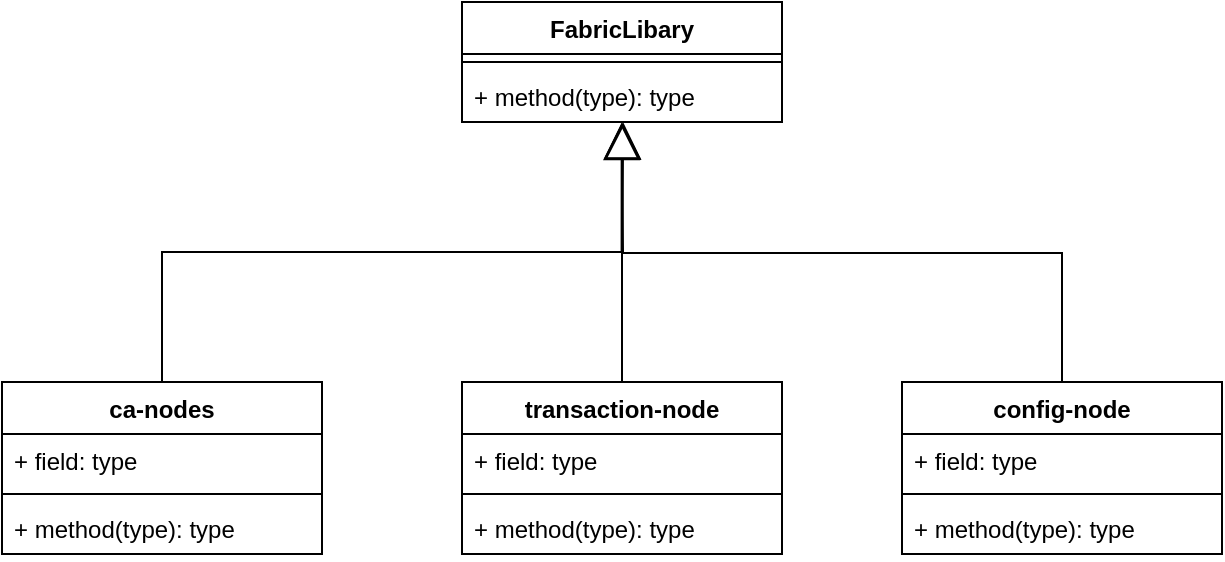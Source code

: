 <mxfile version="15.4.0" type="device"><diagram id="C5RBs43oDa-KdzZeNtuy" name="Page-1"><mxGraphModel dx="1186" dy="599" grid="1" gridSize="10" guides="1" tooltips="1" connect="1" arrows="1" fold="1" page="1" pageScale="1" pageWidth="827" pageHeight="1169" math="0" shadow="0"><root><mxCell id="WIyWlLk6GJQsqaUBKTNV-0"/><mxCell id="WIyWlLk6GJQsqaUBKTNV-1" parent="WIyWlLk6GJQsqaUBKTNV-0"/><mxCell id="Y4llIalH5N3u4bYJ7yap-0" value="FabricLibary" style="swimlane;fontStyle=1;align=center;verticalAlign=top;childLayout=stackLayout;horizontal=1;startSize=26;horizontalStack=0;resizeParent=1;resizeParentMax=0;resizeLast=0;collapsible=1;marginBottom=0;" vertex="1" parent="WIyWlLk6GJQsqaUBKTNV-1"><mxGeometry x="310" y="90" width="160" height="60" as="geometry"/></mxCell><mxCell id="Y4llIalH5N3u4bYJ7yap-2" value="" style="line;strokeWidth=1;fillColor=none;align=left;verticalAlign=middle;spacingTop=-1;spacingLeft=3;spacingRight=3;rotatable=0;labelPosition=right;points=[];portConstraint=eastwest;" vertex="1" parent="Y4llIalH5N3u4bYJ7yap-0"><mxGeometry y="26" width="160" height="8" as="geometry"/></mxCell><mxCell id="Y4llIalH5N3u4bYJ7yap-3" value="+ method(type): type" style="text;strokeColor=none;fillColor=none;align=left;verticalAlign=top;spacingLeft=4;spacingRight=4;overflow=hidden;rotatable=0;points=[[0,0.5],[1,0.5]];portConstraint=eastwest;" vertex="1" parent="Y4llIalH5N3u4bYJ7yap-0"><mxGeometry y="34" width="160" height="26" as="geometry"/></mxCell><mxCell id="Y4llIalH5N3u4bYJ7yap-4" value="ca-nodes" style="swimlane;fontStyle=1;align=center;verticalAlign=top;childLayout=stackLayout;horizontal=1;startSize=26;horizontalStack=0;resizeParent=1;resizeParentMax=0;resizeLast=0;collapsible=1;marginBottom=0;" vertex="1" parent="WIyWlLk6GJQsqaUBKTNV-1"><mxGeometry x="80" y="280" width="160" height="86" as="geometry"/></mxCell><mxCell id="Y4llIalH5N3u4bYJ7yap-5" value="+ field: type" style="text;strokeColor=none;fillColor=none;align=left;verticalAlign=top;spacingLeft=4;spacingRight=4;overflow=hidden;rotatable=0;points=[[0,0.5],[1,0.5]];portConstraint=eastwest;" vertex="1" parent="Y4llIalH5N3u4bYJ7yap-4"><mxGeometry y="26" width="160" height="26" as="geometry"/></mxCell><mxCell id="Y4llIalH5N3u4bYJ7yap-6" value="" style="line;strokeWidth=1;fillColor=none;align=left;verticalAlign=middle;spacingTop=-1;spacingLeft=3;spacingRight=3;rotatable=0;labelPosition=right;points=[];portConstraint=eastwest;" vertex="1" parent="Y4llIalH5N3u4bYJ7yap-4"><mxGeometry y="52" width="160" height="8" as="geometry"/></mxCell><mxCell id="Y4llIalH5N3u4bYJ7yap-7" value="+ method(type): type" style="text;strokeColor=none;fillColor=none;align=left;verticalAlign=top;spacingLeft=4;spacingRight=4;overflow=hidden;rotatable=0;points=[[0,0.5],[1,0.5]];portConstraint=eastwest;" vertex="1" parent="Y4llIalH5N3u4bYJ7yap-4"><mxGeometry y="60" width="160" height="26" as="geometry"/></mxCell><mxCell id="Y4llIalH5N3u4bYJ7yap-13" value="transaction-node" style="swimlane;fontStyle=1;align=center;verticalAlign=top;childLayout=stackLayout;horizontal=1;startSize=26;horizontalStack=0;resizeParent=1;resizeParentMax=0;resizeLast=0;collapsible=1;marginBottom=0;" vertex="1" parent="WIyWlLk6GJQsqaUBKTNV-1"><mxGeometry x="310" y="280" width="160" height="86" as="geometry"/></mxCell><mxCell id="Y4llIalH5N3u4bYJ7yap-14" value="+ field: type" style="text;strokeColor=none;fillColor=none;align=left;verticalAlign=top;spacingLeft=4;spacingRight=4;overflow=hidden;rotatable=0;points=[[0,0.5],[1,0.5]];portConstraint=eastwest;" vertex="1" parent="Y4llIalH5N3u4bYJ7yap-13"><mxGeometry y="26" width="160" height="26" as="geometry"/></mxCell><mxCell id="Y4llIalH5N3u4bYJ7yap-15" value="" style="line;strokeWidth=1;fillColor=none;align=left;verticalAlign=middle;spacingTop=-1;spacingLeft=3;spacingRight=3;rotatable=0;labelPosition=right;points=[];portConstraint=eastwest;" vertex="1" parent="Y4llIalH5N3u4bYJ7yap-13"><mxGeometry y="52" width="160" height="8" as="geometry"/></mxCell><mxCell id="Y4llIalH5N3u4bYJ7yap-16" value="+ method(type): type" style="text;strokeColor=none;fillColor=none;align=left;verticalAlign=top;spacingLeft=4;spacingRight=4;overflow=hidden;rotatable=0;points=[[0,0.5],[1,0.5]];portConstraint=eastwest;" vertex="1" parent="Y4llIalH5N3u4bYJ7yap-13"><mxGeometry y="60" width="160" height="26" as="geometry"/></mxCell><mxCell id="Y4llIalH5N3u4bYJ7yap-17" value="config-node" style="swimlane;fontStyle=1;align=center;verticalAlign=top;childLayout=stackLayout;horizontal=1;startSize=26;horizontalStack=0;resizeParent=1;resizeParentMax=0;resizeLast=0;collapsible=1;marginBottom=0;" vertex="1" parent="WIyWlLk6GJQsqaUBKTNV-1"><mxGeometry x="530" y="280" width="160" height="86" as="geometry"/></mxCell><mxCell id="Y4llIalH5N3u4bYJ7yap-18" value="+ field: type" style="text;strokeColor=none;fillColor=none;align=left;verticalAlign=top;spacingLeft=4;spacingRight=4;overflow=hidden;rotatable=0;points=[[0,0.5],[1,0.5]];portConstraint=eastwest;" vertex="1" parent="Y4llIalH5N3u4bYJ7yap-17"><mxGeometry y="26" width="160" height="26" as="geometry"/></mxCell><mxCell id="Y4llIalH5N3u4bYJ7yap-19" value="" style="line;strokeWidth=1;fillColor=none;align=left;verticalAlign=middle;spacingTop=-1;spacingLeft=3;spacingRight=3;rotatable=0;labelPosition=right;points=[];portConstraint=eastwest;" vertex="1" parent="Y4llIalH5N3u4bYJ7yap-17"><mxGeometry y="52" width="160" height="8" as="geometry"/></mxCell><mxCell id="Y4llIalH5N3u4bYJ7yap-20" value="+ method(type): type" style="text;strokeColor=none;fillColor=none;align=left;verticalAlign=top;spacingLeft=4;spacingRight=4;overflow=hidden;rotatable=0;points=[[0,0.5],[1,0.5]];portConstraint=eastwest;" vertex="1" parent="Y4llIalH5N3u4bYJ7yap-17"><mxGeometry y="60" width="160" height="26" as="geometry"/></mxCell><mxCell id="Y4llIalH5N3u4bYJ7yap-22" value="" style="endArrow=block;endSize=16;endFill=0;html=1;rounded=0;edgeStyle=orthogonalEdgeStyle;exitX=0.5;exitY=0;exitDx=0;exitDy=0;entryX=0.499;entryY=1.021;entryDx=0;entryDy=0;entryPerimeter=0;" edge="1" parent="WIyWlLk6GJQsqaUBKTNV-1" source="Y4llIalH5N3u4bYJ7yap-4" target="Y4llIalH5N3u4bYJ7yap-3"><mxGeometry width="160" relative="1" as="geometry"><mxPoint x="330" y="310" as="sourcePoint"/><mxPoint x="400" y="155" as="targetPoint"/></mxGeometry></mxCell><mxCell id="Y4llIalH5N3u4bYJ7yap-24" value="" style="endArrow=block;endSize=16;endFill=0;html=1;rounded=0;edgeStyle=orthogonalEdgeStyle;exitX=0.5;exitY=0;exitDx=0;exitDy=0;" edge="1" parent="WIyWlLk6GJQsqaUBKTNV-1" source="Y4llIalH5N3u4bYJ7yap-17"><mxGeometry width="160" relative="1" as="geometry"><mxPoint x="330" y="540" as="sourcePoint"/><mxPoint x="390" y="150" as="targetPoint"/></mxGeometry></mxCell><mxCell id="Y4llIalH5N3u4bYJ7yap-26" value="" style="endArrow=block;endSize=16;endFill=0;html=1;rounded=0;edgeStyle=orthogonalEdgeStyle;entryX=0.504;entryY=1.009;entryDx=0;entryDy=0;entryPerimeter=0;exitX=0.5;exitY=0;exitDx=0;exitDy=0;" edge="1" parent="WIyWlLk6GJQsqaUBKTNV-1" source="Y4llIalH5N3u4bYJ7yap-13" target="Y4llIalH5N3u4bYJ7yap-3"><mxGeometry width="160" relative="1" as="geometry"><mxPoint x="310" y="250" as="sourcePoint"/><mxPoint x="470" y="250" as="targetPoint"/></mxGeometry></mxCell></root></mxGraphModel></diagram></mxfile>